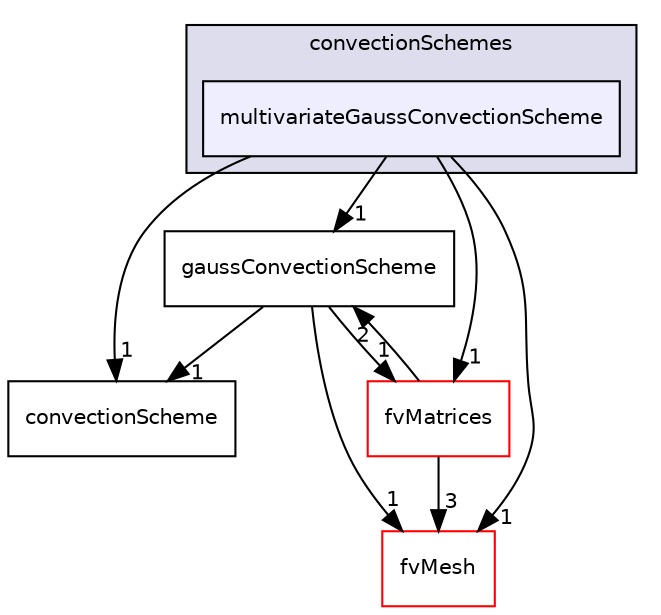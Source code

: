 digraph "src/finiteVolume/finiteVolume/convectionSchemes/multivariateGaussConvectionScheme" {
  bgcolor=transparent;
  compound=true
  node [ fontsize="10", fontname="Helvetica"];
  edge [ labelfontsize="10", labelfontname="Helvetica"];
  subgraph clusterdir_203b29e442aa07f4b4423b43d42a1b70 {
    graph [ bgcolor="#ddddee", pencolor="black", label="convectionSchemes" fontname="Helvetica", fontsize="10", URL="dir_203b29e442aa07f4b4423b43d42a1b70.html"]
  dir_4b2ea4f01e26fa3e8c814a4fbd6d13db [shape=box, label="multivariateGaussConvectionScheme", style="filled", fillcolor="#eeeeff", pencolor="black", URL="dir_4b2ea4f01e26fa3e8c814a4fbd6d13db.html"];
  }
  dir_09c54429558d838699c2dd772c718995 [shape=box label="convectionScheme" URL="dir_09c54429558d838699c2dd772c718995.html"];
  dir_c382fa095c9c33d8673c0dd60aaef275 [shape=box label="fvMesh" color="red" URL="dir_c382fa095c9c33d8673c0dd60aaef275.html"];
  dir_65407dce79d7940d33cd07752ddee751 [shape=box label="gaussConvectionScheme" URL="dir_65407dce79d7940d33cd07752ddee751.html"];
  dir_5d57e3901430bcc99a7ddac11a899224 [shape=box label="fvMatrices" color="red" URL="dir_5d57e3901430bcc99a7ddac11a899224.html"];
  dir_65407dce79d7940d33cd07752ddee751->dir_09c54429558d838699c2dd772c718995 [headlabel="1", labeldistance=1.5 headhref="dir_001062_001061.html"];
  dir_65407dce79d7940d33cd07752ddee751->dir_c382fa095c9c33d8673c0dd60aaef275 [headlabel="1", labeldistance=1.5 headhref="dir_001062_001119.html"];
  dir_65407dce79d7940d33cd07752ddee751->dir_5d57e3901430bcc99a7ddac11a899224 [headlabel="1", labeldistance=1.5 headhref="dir_001062_001111.html"];
  dir_4b2ea4f01e26fa3e8c814a4fbd6d13db->dir_09c54429558d838699c2dd772c718995 [headlabel="1", labeldistance=1.5 headhref="dir_001063_001061.html"];
  dir_4b2ea4f01e26fa3e8c814a4fbd6d13db->dir_c382fa095c9c33d8673c0dd60aaef275 [headlabel="1", labeldistance=1.5 headhref="dir_001063_001119.html"];
  dir_4b2ea4f01e26fa3e8c814a4fbd6d13db->dir_65407dce79d7940d33cd07752ddee751 [headlabel="1", labeldistance=1.5 headhref="dir_001063_001062.html"];
  dir_4b2ea4f01e26fa3e8c814a4fbd6d13db->dir_5d57e3901430bcc99a7ddac11a899224 [headlabel="1", labeldistance=1.5 headhref="dir_001063_001111.html"];
  dir_5d57e3901430bcc99a7ddac11a899224->dir_c382fa095c9c33d8673c0dd60aaef275 [headlabel="3", labeldistance=1.5 headhref="dir_001111_001119.html"];
  dir_5d57e3901430bcc99a7ddac11a899224->dir_65407dce79d7940d33cd07752ddee751 [headlabel="2", labeldistance=1.5 headhref="dir_001111_001062.html"];
}

